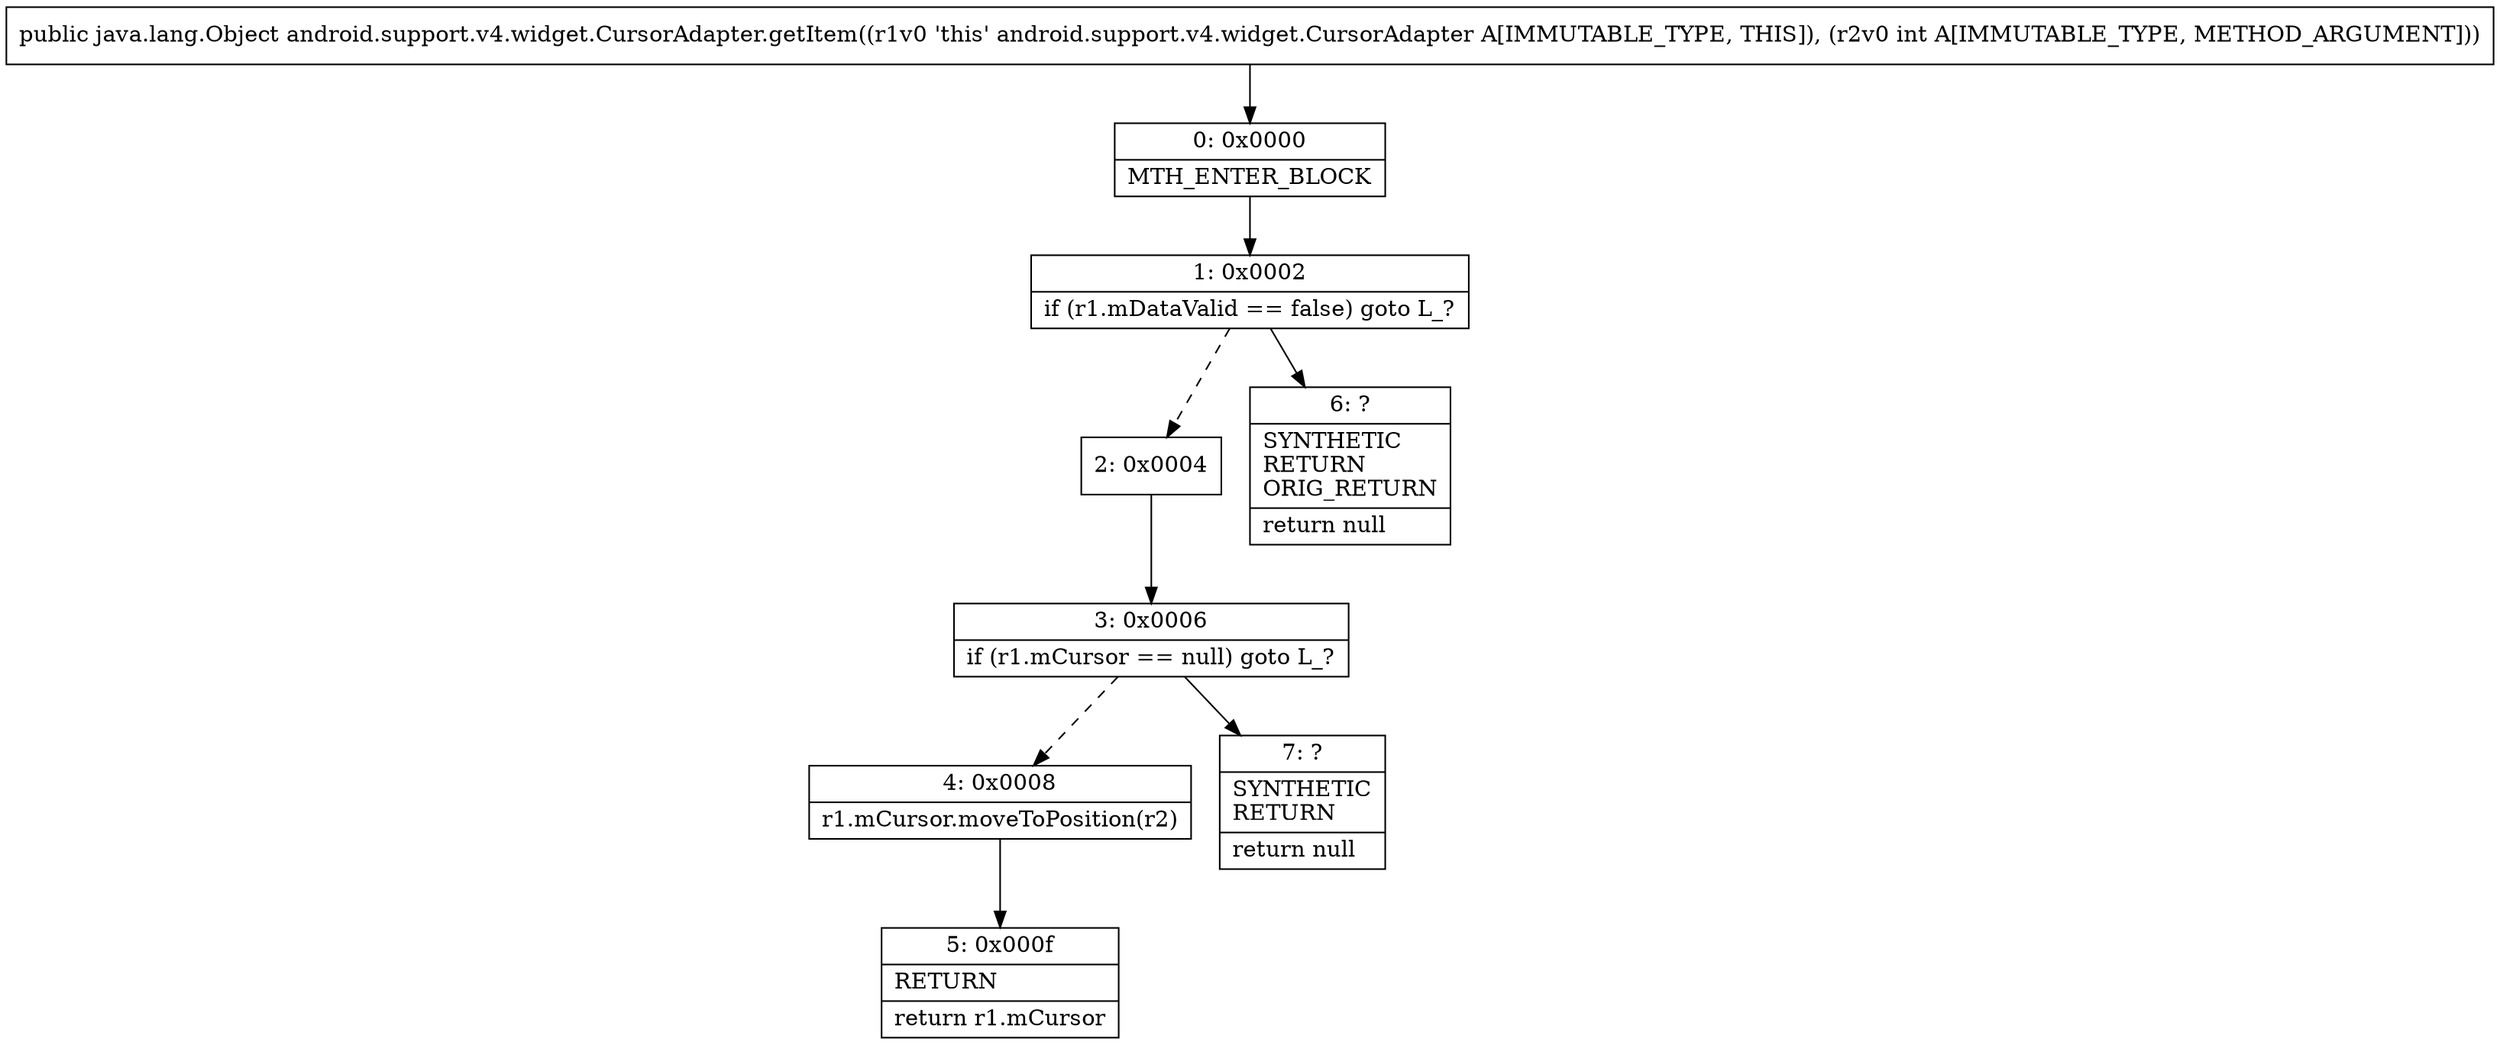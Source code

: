 digraph "CFG forandroid.support.v4.widget.CursorAdapter.getItem(I)Ljava\/lang\/Object;" {
Node_0 [shape=record,label="{0\:\ 0x0000|MTH_ENTER_BLOCK\l}"];
Node_1 [shape=record,label="{1\:\ 0x0002|if (r1.mDataValid == false) goto L_?\l}"];
Node_2 [shape=record,label="{2\:\ 0x0004}"];
Node_3 [shape=record,label="{3\:\ 0x0006|if (r1.mCursor == null) goto L_?\l}"];
Node_4 [shape=record,label="{4\:\ 0x0008|r1.mCursor.moveToPosition(r2)\l}"];
Node_5 [shape=record,label="{5\:\ 0x000f|RETURN\l|return r1.mCursor\l}"];
Node_6 [shape=record,label="{6\:\ ?|SYNTHETIC\lRETURN\lORIG_RETURN\l|return null\l}"];
Node_7 [shape=record,label="{7\:\ ?|SYNTHETIC\lRETURN\l|return null\l}"];
MethodNode[shape=record,label="{public java.lang.Object android.support.v4.widget.CursorAdapter.getItem((r1v0 'this' android.support.v4.widget.CursorAdapter A[IMMUTABLE_TYPE, THIS]), (r2v0 int A[IMMUTABLE_TYPE, METHOD_ARGUMENT])) }"];
MethodNode -> Node_0;
Node_0 -> Node_1;
Node_1 -> Node_2[style=dashed];
Node_1 -> Node_6;
Node_2 -> Node_3;
Node_3 -> Node_4[style=dashed];
Node_3 -> Node_7;
Node_4 -> Node_5;
}

